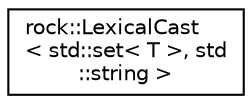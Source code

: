 digraph "类继承关系图"
{
 // LATEX_PDF_SIZE
  edge [fontname="Helvetica",fontsize="10",labelfontname="Helvetica",labelfontsize="10"];
  node [fontname="Helvetica",fontsize="10",shape=record];
  rankdir="LR";
  Node0 [label="rock::LexicalCast\l\< std::set\< T \>, std\l::string \>",height=0.2,width=0.4,color="black", fillcolor="white", style="filled",URL="$classrock_1_1LexicalCast_3_01std_1_1set_3_01T_01_4_00_01std_1_1string_01_4.html",tooltip="类型转换模板类片特化(std::set<T> 转换成 YAML String)"];
}

